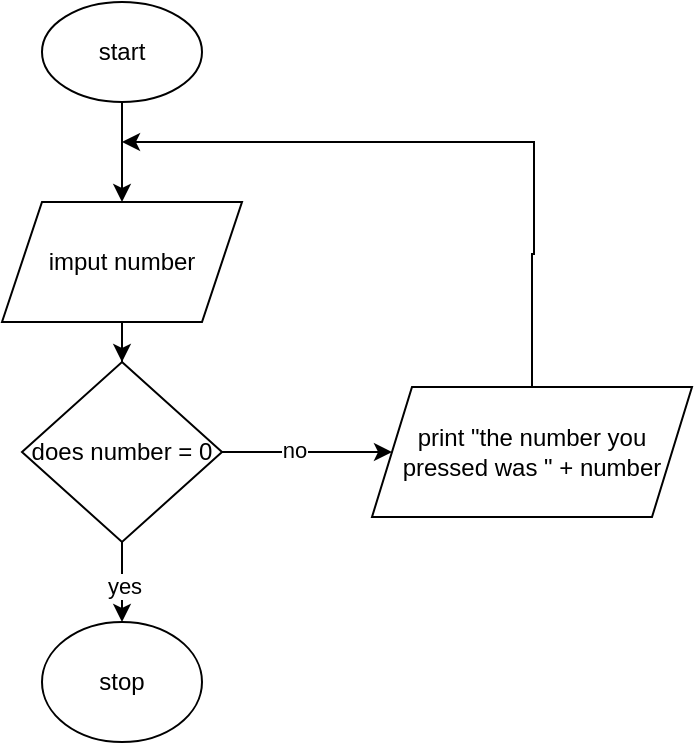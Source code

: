 <mxfile version="26.0.16">
  <diagram name="Page-1" id="qyv1hwr6gdbaZUMZZOlc">
    <mxGraphModel dx="1120" dy="434" grid="1" gridSize="10" guides="1" tooltips="1" connect="1" arrows="1" fold="1" page="1" pageScale="1" pageWidth="850" pageHeight="1100" math="0" shadow="0">
      <root>
        <mxCell id="0" />
        <mxCell id="1" parent="0" />
        <mxCell id="Hzu2MB58Lj-v0A_1_a-V-10" style="edgeStyle=orthogonalEdgeStyle;rounded=0;orthogonalLoop=1;jettySize=auto;html=1;" edge="1" parent="1" source="Hzu2MB58Lj-v0A_1_a-V-1" target="Hzu2MB58Lj-v0A_1_a-V-4">
          <mxGeometry relative="1" as="geometry" />
        </mxCell>
        <mxCell id="Hzu2MB58Lj-v0A_1_a-V-1" value="start" style="ellipse;whiteSpace=wrap;html=1;" vertex="1" parent="1">
          <mxGeometry x="260" y="10" width="80" height="50" as="geometry" />
        </mxCell>
        <mxCell id="Hzu2MB58Lj-v0A_1_a-V-6" style="edgeStyle=orthogonalEdgeStyle;rounded=0;orthogonalLoop=1;jettySize=auto;html=1;entryX=0.5;entryY=0;entryDx=0;entryDy=0;" edge="1" parent="1" source="Hzu2MB58Lj-v0A_1_a-V-3" target="Hzu2MB58Lj-v0A_1_a-V-5">
          <mxGeometry relative="1" as="geometry" />
        </mxCell>
        <mxCell id="Hzu2MB58Lj-v0A_1_a-V-7" value="yes" style="edgeLabel;html=1;align=center;verticalAlign=middle;resizable=0;points=[];" vertex="1" connectable="0" parent="Hzu2MB58Lj-v0A_1_a-V-6">
          <mxGeometry x="0.1" y="1" relative="1" as="geometry">
            <mxPoint as="offset" />
          </mxGeometry>
        </mxCell>
        <mxCell id="Hzu2MB58Lj-v0A_1_a-V-9" style="edgeStyle=orthogonalEdgeStyle;rounded=0;orthogonalLoop=1;jettySize=auto;html=1;entryX=0;entryY=0.5;entryDx=0;entryDy=0;" edge="1" parent="1" source="Hzu2MB58Lj-v0A_1_a-V-3" target="Hzu2MB58Lj-v0A_1_a-V-8">
          <mxGeometry relative="1" as="geometry" />
        </mxCell>
        <mxCell id="Hzu2MB58Lj-v0A_1_a-V-12" value="no" style="edgeLabel;html=1;align=center;verticalAlign=middle;resizable=0;points=[];" vertex="1" connectable="0" parent="Hzu2MB58Lj-v0A_1_a-V-9">
          <mxGeometry x="-0.153" y="1" relative="1" as="geometry">
            <mxPoint as="offset" />
          </mxGeometry>
        </mxCell>
        <mxCell id="Hzu2MB58Lj-v0A_1_a-V-3" value="does number = 0" style="rhombus;whiteSpace=wrap;html=1;" vertex="1" parent="1">
          <mxGeometry x="250" y="190" width="100" height="90" as="geometry" />
        </mxCell>
        <mxCell id="Hzu2MB58Lj-v0A_1_a-V-11" style="edgeStyle=orthogonalEdgeStyle;rounded=0;orthogonalLoop=1;jettySize=auto;html=1;" edge="1" parent="1" source="Hzu2MB58Lj-v0A_1_a-V-4" target="Hzu2MB58Lj-v0A_1_a-V-3">
          <mxGeometry relative="1" as="geometry" />
        </mxCell>
        <mxCell id="Hzu2MB58Lj-v0A_1_a-V-4" value="imput number" style="shape=parallelogram;perimeter=parallelogramPerimeter;whiteSpace=wrap;html=1;fixedSize=1;" vertex="1" parent="1">
          <mxGeometry x="240" y="110" width="120" height="60" as="geometry" />
        </mxCell>
        <mxCell id="Hzu2MB58Lj-v0A_1_a-V-5" value="stop" style="ellipse;whiteSpace=wrap;html=1;" vertex="1" parent="1">
          <mxGeometry x="260" y="320" width="80" height="60" as="geometry" />
        </mxCell>
        <mxCell id="Hzu2MB58Lj-v0A_1_a-V-13" style="edgeStyle=orthogonalEdgeStyle;rounded=0;orthogonalLoop=1;jettySize=auto;html=1;" edge="1" parent="1" source="Hzu2MB58Lj-v0A_1_a-V-8">
          <mxGeometry relative="1" as="geometry">
            <mxPoint x="300" y="80" as="targetPoint" />
            <Array as="points">
              <mxPoint x="505" y="136" />
              <mxPoint x="506" y="136" />
            </Array>
          </mxGeometry>
        </mxCell>
        <mxCell id="Hzu2MB58Lj-v0A_1_a-V-8" value="print &quot;the number you pressed was &quot; + number" style="shape=parallelogram;perimeter=parallelogramPerimeter;whiteSpace=wrap;html=1;fixedSize=1;" vertex="1" parent="1">
          <mxGeometry x="425" y="202.5" width="160" height="65" as="geometry" />
        </mxCell>
      </root>
    </mxGraphModel>
  </diagram>
</mxfile>
